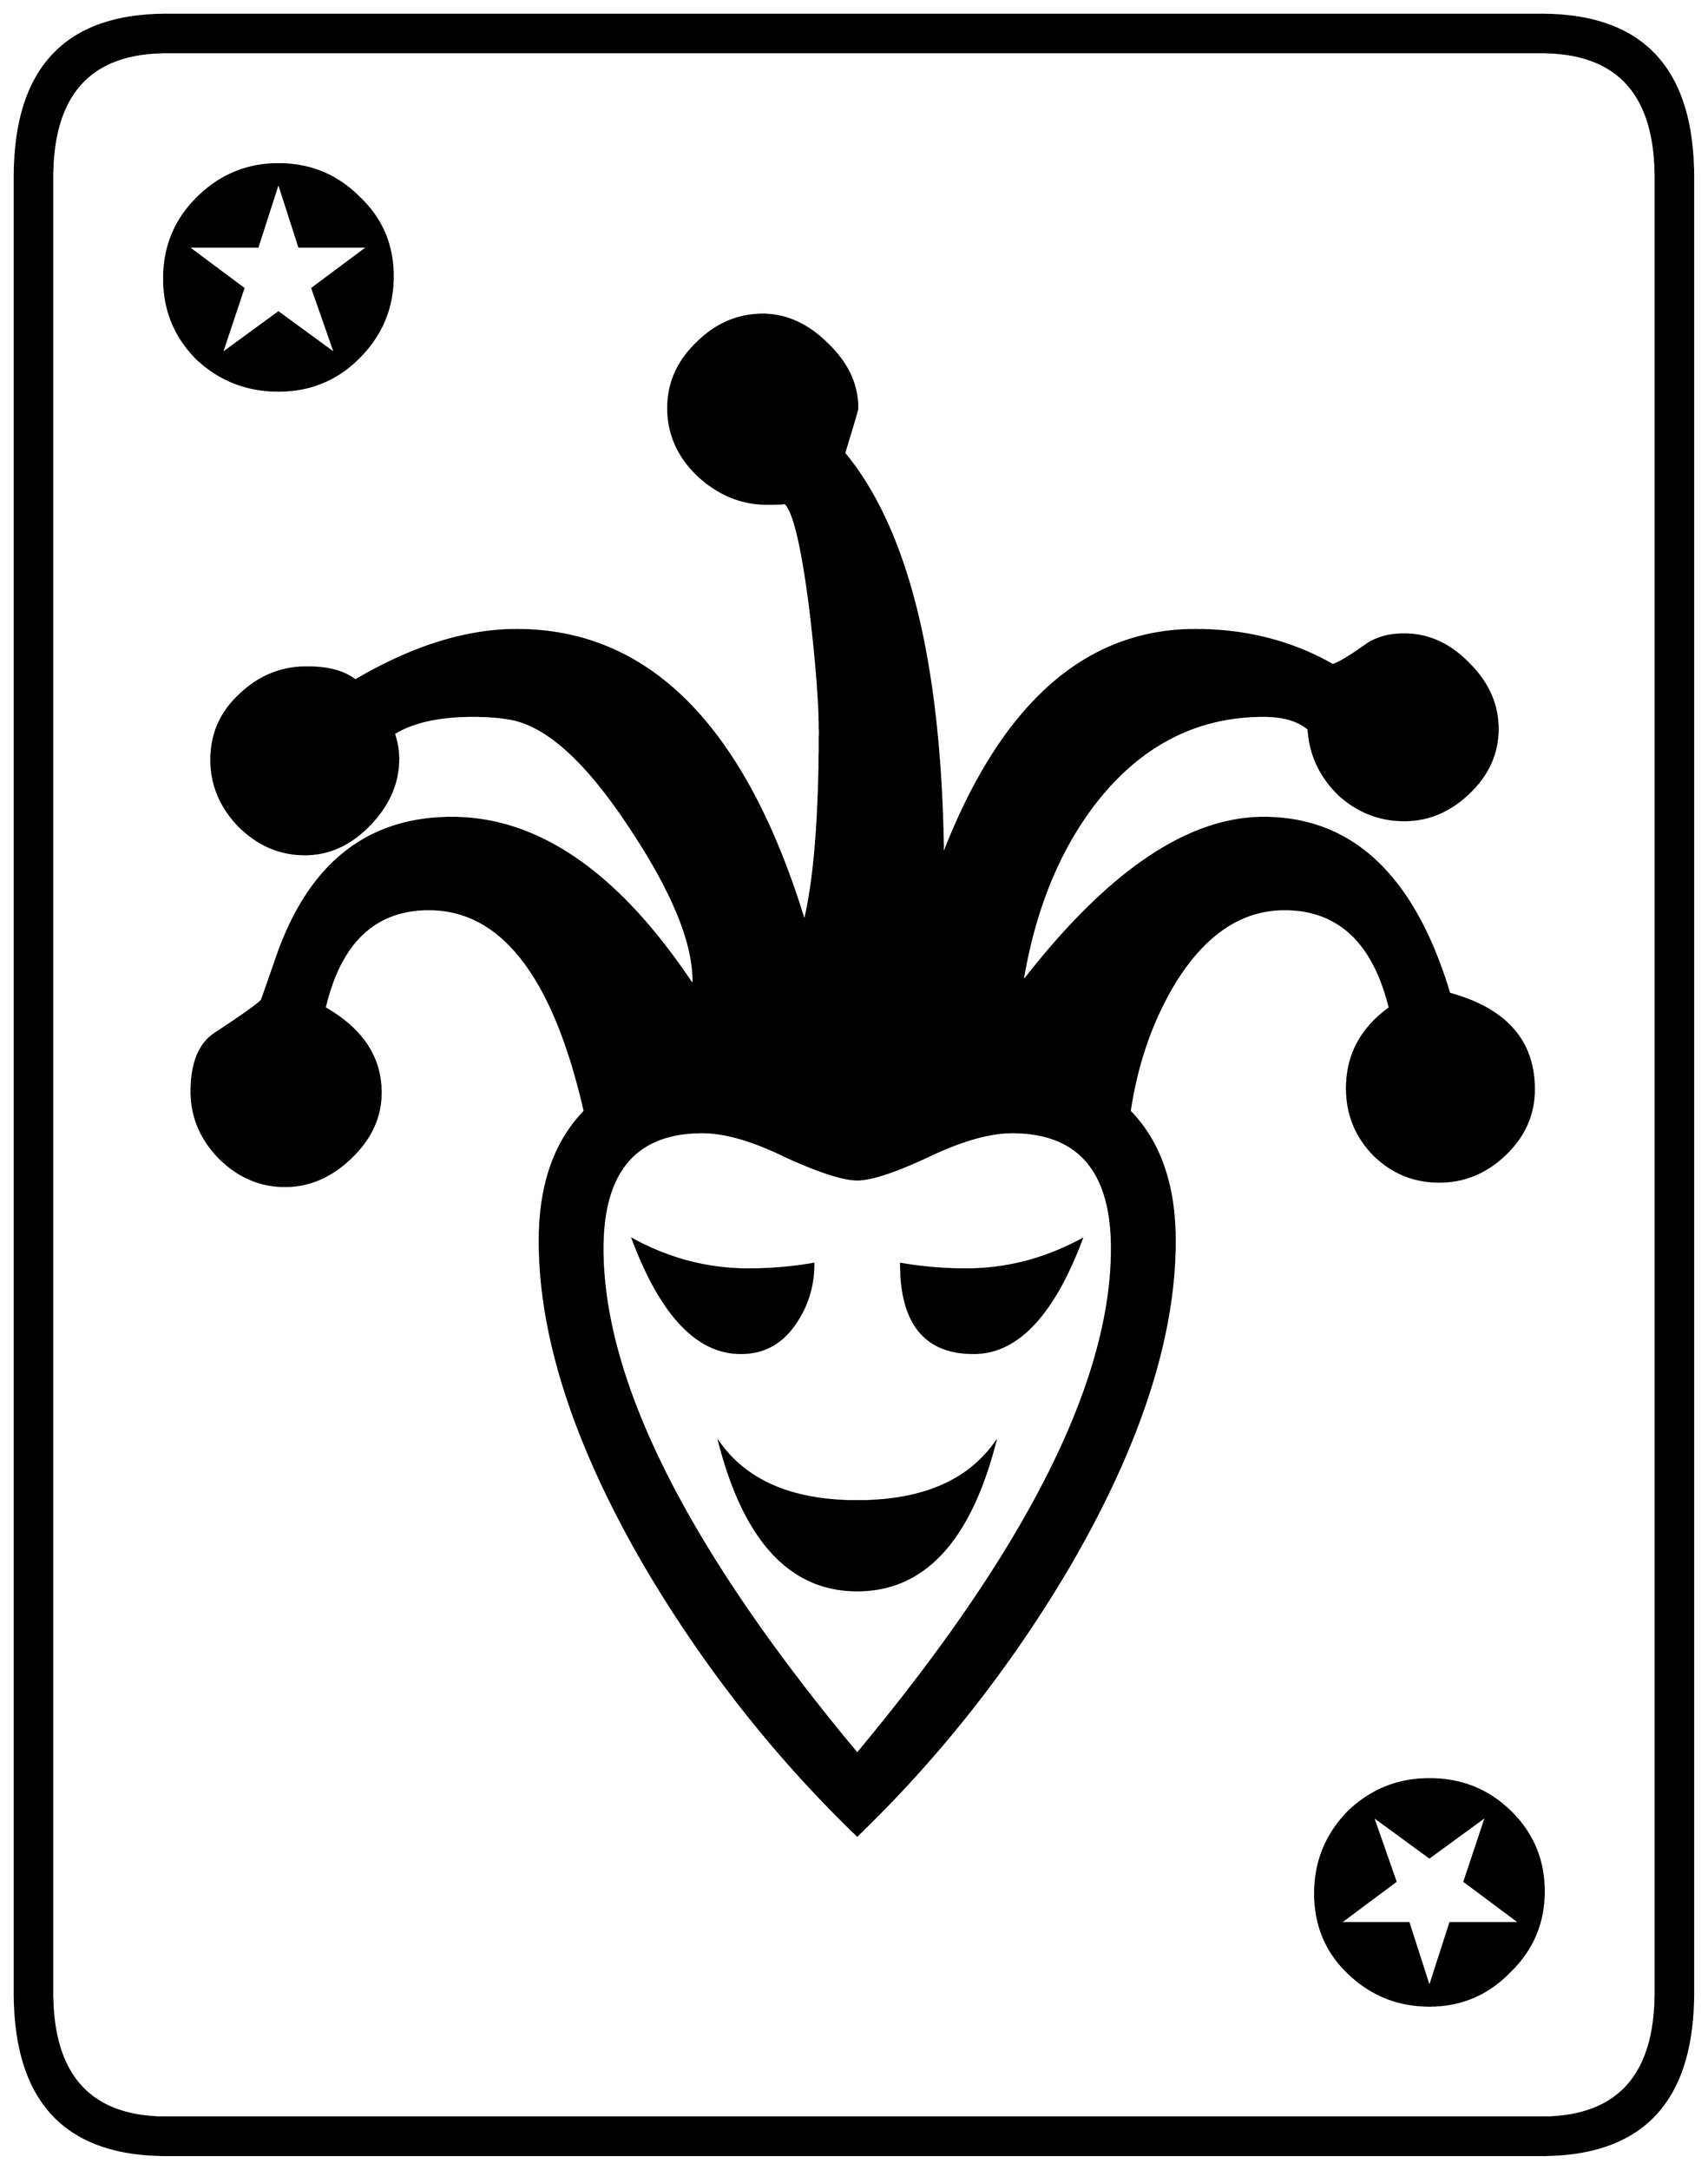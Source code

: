 


\begin{tikzpicture}[y=0.80pt, x=0.80pt, yscale=-1.0, xscale=1.0, inner sep=0pt, outer sep=0pt]
\begin{scope}[shift={(100.0,1706.0)},nonzero rule]
  \path[draw=.,fill=.,line width=1.600pt] (1578.0,244.0) .. controls
    (1578.0,342.667) and (1532.0,392.0) .. (1440.0,392.0) --
    (188.0,392.0) .. controls (96.0,392.0) and (50.0,342.667) ..
    (50.0,244.0) -- (50.0,-1408.0) .. controls (50.0,-1506.667)
    and (96.0,-1556.0) .. (188.0,-1556.0) -- (1440.0,-1556.0) ..
    controls (1532.0,-1556.0) and (1578.0,-1506.667) ..
    (1578.0,-1408.0) -- (1578.0,244.0) -- cycle(1544.0,244.0) --
    (1544.0,-1408.0) .. controls (1544.0,-1484.0) and
    (1509.333,-1522.0) .. (1440.0,-1522.0) -- (188.0,-1522.0) ..
    controls (118.667,-1522.0) and (84.0,-1484.0) ..
    (84.0,-1408.0) -- (84.0,244.0) .. controls (84.0,320.0) and
    (118.667,358.0) .. (188.0,358.0) -- (1440.0,358.0) .. controls
    (1509.333,358.0) and (1544.0,320.0) .. (1544.0,244.0) --
    cycle(394.0,-1318.0) .. controls (394.0,-1289.333) and
    (383.667,-1264.667) .. (363.0,-1244.0) .. controls
    (343.0,-1224.0) and (318.667,-1214.0) .. (290.0,-1214.0) ..
    controls (261.333,-1214.0) and (236.667,-1223.667) ..
    (216.0,-1243.0) .. controls (196.0,-1263.0) and
    (186.0,-1287.333) .. (186.0,-1316.0) .. controls
    (186.0,-1344.667) and (196.0,-1369.0) .. (216.0,-1389.0) ..
    controls (236.667,-1409.667) and (261.333,-1420.0) ..
    (290.0,-1420.0) .. controls (318.667,-1420.0) and
    (343.0,-1410.0) .. (363.0,-1390.0) .. controls
    (383.667,-1370.667) and (394.0,-1346.667) .. (394.0,-1318.0) --
    cycle(1433.0,-578.0) .. controls (1433.0,-555.333) and
    (1424.333,-535.667) .. (1407.0,-519.0) .. controls
    (1389.667,-502.333) and (1369.667,-494.0) .. (1347.0,-494.0) ..
    controls (1323.667,-494.0) and (1303.667,-502.333) ..
    (1287.0,-519.0) .. controls (1271.0,-535.667) and
    (1263.0,-555.667) .. (1263.0,-579.0) .. controls
    (1263.0,-609.0) and (1276.0,-633.333) .. (1302.0,-652.0) ..
    controls (1287.333,-712.0) and (1255.333,-742.0) ..
    (1206.0,-742.0) .. controls (1167.333,-742.0) and
    (1134.333,-720.333) .. (1107.0,-677.0) .. controls
    (1085.667,-642.333) and (1071.667,-602.667) .. (1065.0,-558.0) ..
    controls (1092.333,-530.0) and (1106.0,-490.667) ..
    (1106.0,-440.0) .. controls (1106.0,-353.333) and
    (1074.333,-255.333) .. (1011.0,-146.0) .. controls (957.0,-54.0)
    and (892.333,28.333) .. (817.0,101.0) .. controls (741.667,28.333)
    and (677.0,-54.0) .. (623.0,-146.0) .. controls
    (559.667,-255.333) and (528.0,-353.333) .. (528.0,-440.0) ..
    controls (528.0,-490.667) and (541.667,-530.0) .. (569.0,-558.0)
    .. controls (541.0,-680.667) and (493.667,-742.0) ..
    (427.0,-742.0) .. controls (377.667,-742.0) and (346.0,-712.0)
    .. (332.0,-652.0) .. controls (366.0,-632.667) and
    (383.0,-607.0) .. (383.0,-575.0) .. controls (383.0,-553.0)
    and (374.0,-533.333) .. (356.0,-516.0) .. controls
    (338.0,-498.667) and (318.0,-490.0) .. (296.0,-490.0) ..
    controls (273.333,-490.0) and (253.333,-498.667) .. (236.0,-516.0)
    .. controls (219.333,-533.333) and (211.0,-553.333) ..
    (211.0,-576.0) .. controls (211.0,-602.0) and (218.333,-619.667)
    .. (233.0,-629.0) .. controls (258.333,-645.667) and
    (272.333,-655.667) .. (275.0,-659.0) .. controls (278.333,-668.333)
    and (283.0,-681.667) .. (289.0,-699.0) .. controls
    (318.333,-783.0) and (371.333,-825.0) .. (448.0,-825.0) ..
    controls (526.667,-825.0) and (599.667,-774.333) .. (667.0,-673.0)
    .. controls (667.667,-673.667) and (668.0,-675.0) ..
    (668.0,-677.0) .. controls (668.0,-712.333) and (648.667,-759.0)
    .. (610.0,-817.0) .. controls (571.333,-875.667) and
    (535.667,-908.333) .. (503.0,-915.0) .. controls (493.0,-917.0)
    and (481.0,-918.0) .. (467.0,-918.0) .. controls
    (436.333,-918.0) and (412.333,-912.667) .. (395.0,-902.0) ..
    controls (397.667,-894.0) and (399.0,-886.333) .. (399.0,-879.0)
    .. controls (399.0,-857.0) and (390.333,-837.0) ..
    (373.0,-819.0) .. controls (355.667,-801.0) and (336.0,-792.0)
    .. (314.0,-792.0) .. controls (291.333,-792.0) and
    (271.333,-800.667) .. (254.0,-818.0) .. controls (237.333,-835.333)
    and (229.0,-855.333) .. (229.0,-878.0) .. controls
    (229.0,-901.333) and (237.667,-921.0) .. (255.0,-937.0) ..
    controls (272.333,-953.667) and (292.667,-962.0) .. (316.0,-962.0)
    .. controls (335.333,-962.0) and (350.0,-958.0) ..
    (360.0,-950.0) .. controls (412.0,-980.667) and (461.0,-996.0)
    .. (507.0,-996.0) .. controls (627.667,-996.0) and
    (715.0,-907.333) .. (769.0,-730.0) .. controls (778.333,-768.0)
    and (783.0,-826.0) .. (783.0,-904.0) .. controls
    (783.0,-930.0) and (780.0,-968.0) .. (774.0,-1018.0) ..
    controls (766.0,-1079.333) and (757.667,-1111.0) ..
    (749.0,-1113.0) .. controls (755.667,-1111.667) and
    (751.0,-1111.0) .. (735.0,-1111.0) .. controls
    (711.667,-1111.0) and (690.667,-1119.667) .. (672.0,-1137.0) ..
    controls (654.0,-1154.333) and (645.0,-1174.667) ..
    (645.0,-1198.0) .. controls (645.0,-1220.667) and
    (653.667,-1240.333) .. (671.0,-1257.0) .. controls
    (688.333,-1274.333) and (708.333,-1283.0) .. (731.0,-1283.0) ..
    controls (752.333,-1283.0) and (772.0,-1274.0) ..
    (790.0,-1256.0) .. controls (808.0,-1238.667) and
    (817.0,-1219.333) .. (817.0,-1198.0) .. controls
    (817.0,-1196.667) and (813.0,-1183.0) .. (805.0,-1157.0) ..
    controls (863.0,-1087.0) and (893.0,-964.667) ..
    (895.0,-790.0) .. controls (947.667,-927.333) and
    (1024.333,-996.0) .. (1125.0,-996.0) .. controls
    (1171.0,-996.0) and (1212.667,-985.333) .. (1250.0,-964.0) ..
    controls (1256.0,-966.0) and (1266.0,-972.0) ..
    (1280.0,-982.0) .. controls (1289.333,-988.667) and
    (1301.0,-992.0) .. (1315.0,-992.0) .. controls
    (1337.0,-992.0) and (1356.667,-983.0) .. (1374.0,-965.0) ..
    controls (1391.333,-947.667) and (1400.0,-928.0) ..
    (1400.0,-906.0) .. controls (1400.0,-884.0) and
    (1391.333,-864.667) .. (1374.0,-848.0) .. controls
    (1356.667,-831.333) and (1337.0,-823.0) .. (1315.0,-823.0) ..
    controls (1292.333,-823.0) and (1272.333,-831.0) ..
    (1255.0,-847.0) .. controls (1238.333,-863.667) and
    (1229.333,-883.333) .. (1228.0,-906.0) .. controls
    (1218.667,-914.0) and (1205.0,-918.0) .. (1187.0,-918.0) ..
    controls (1127.0,-918.0) and (1076.667,-892.667) ..
    (1036.0,-842.0) .. controls (1002.0,-799.333) and
    (979.333,-745.333) .. (968.0,-680.0) -- (968.0,-679.0) --
    (969.0,-677.0) .. controls (1045.667,-775.667) and
    (1118.333,-825.0) .. (1187.0,-825.0) .. controls
    (1267.667,-825.0) and (1324.0,-771.667) .. (1356.0,-665.0) ..
    controls (1407.333,-651.0) and (1433.0,-622.0) ..
    (1433.0,-578.0) -- cycle(1442.0,152.0) .. controls
    (1442.0,180.667) and (1431.667,205.0) .. (1411.0,225.0) ..
    controls (1391.0,245.667) and (1366.667,256.0) .. (1338.0,256.0)
    .. controls (1309.333,256.0) and (1284.667,246.0) ..
    (1264.0,226.0) .. controls (1244.0,206.667) and (1234.0,182.667)
    .. (1234.0,154.0) .. controls (1234.0,125.333) and
    (1244.0,100.667) .. (1264.0,80.0) .. controls (1284.667,60.0)
    and (1309.333,50.0) .. (1338.0,50.0) .. controls (1366.667,50.0)
    and (1391.0,59.667) .. (1411.0,79.0) .. controls (1431.667,99.0)
    and (1442.0,123.333) .. (1442.0,152.0) -- cycle(372.0,-1345.0)
    -- (309.0,-1345.0) -- (290.0,-1404.0) -- (271.0,-1345.0) --
    (207.0,-1345.0) -- (258.0,-1307.0) -- (238.0,-1247.0) --
    (290.0,-1285.0) -- (342.0,-1247.0) -- (321.0,-1307.0) --
    (372.0,-1345.0) -- cycle(1421.0,181.0) -- (1370.0,143.0) --
    (1390.0,83.0) -- (1338.0,121.0) -- (1286.0,83.0) --
    (1307.0,143.0) -- (1256.0,181.0) -- (1319.0,181.0) --
    (1338.0,240.0) -- (1357.0,181.0) -- (1421.0,181.0) --
    cycle(1049.0,-433.0) .. controls (1049.0,-503.667) and
    (1018.667,-539.0) .. (958.0,-539.0) .. controls (937.333,-539.0)
    and (911.667,-531.667) .. (881.0,-517.0) .. controls
    (851.0,-503.0) and (829.667,-496.0) .. (817.0,-496.0) ..
    controls (804.333,-496.0) and (782.667,-503.0) .. (752.0,-517.0)
    .. controls (722.0,-531.667) and (696.667,-539.0) ..
    (676.0,-539.0) .. controls (615.333,-539.0) and (585.0,-503.667)
    .. (585.0,-433.0) .. controls (585.0,-311.667) and
    (662.333,-158.333) .. (817.0,27.0) .. controls (971.667,-158.333)
    and (1049.0,-311.667) .. (1049.0,-433.0) --
    cycle(1021.0,-441.0) .. controls (995.0,-372.333) and
    (962.333,-338.0) .. (923.0,-338.0) .. controls (879.0,-338.0)
    and (857.0,-365.0) .. (857.0,-419.0) .. controls
    (876.333,-415.667) and (896.0,-414.0) .. (916.0,-414.0) ..
    controls (952.667,-414.0) and (987.667,-423.0) ..
    (1021.0,-441.0) -- cycle(777.0,-419.0) .. controls
    (777.0,-398.333) and (771.0,-379.667) .. (759.0,-363.0) ..
    controls (747.0,-346.333) and (731.0,-338.0) .. (711.0,-338.0)
    .. controls (671.667,-338.0) and (639.0,-372.333) ..
    (613.0,-441.0) .. controls (646.333,-423.0) and (681.333,-414.0)
    .. (718.0,-414.0) .. controls (738.0,-414.0) and
    (757.667,-415.667) .. (777.0,-419.0) -- cycle(942.0,-255.0) ..
    controls (918.667,-166.333) and (877.0,-122.0) .. (817.0,-122.0)
    .. controls (757.0,-122.0) and (715.333,-166.333) ..
    (692.0,-255.0) .. controls (717.333,-220.333) and (759.0,-203.0)
    .. (817.0,-203.0) .. controls (875.0,-203.0) and
    (916.667,-220.333) .. (942.0,-255.0) -- cycle;
\end{scope}

\end{tikzpicture}

